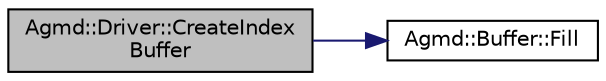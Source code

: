 digraph "Agmd::Driver::CreateIndexBuffer"
{
  edge [fontname="Helvetica",fontsize="10",labelfontname="Helvetica",labelfontsize="10"];
  node [fontname="Helvetica",fontsize="10",shape=record];
  rankdir="LR";
  Node1 [label="Agmd::Driver::CreateIndex\lBuffer",height=0.2,width=0.4,color="black", fillcolor="grey75", style="filled" fontcolor="black"];
  Node1 -> Node2 [color="midnightblue",fontsize="10",style="solid"];
  Node2 [label="Agmd::Buffer::Fill",height=0.2,width=0.4,color="black", fillcolor="white", style="filled",URL="$class_agmd_1_1_buffer.html#a103aef545e79451c983da3ac0fd80ca7"];
}
